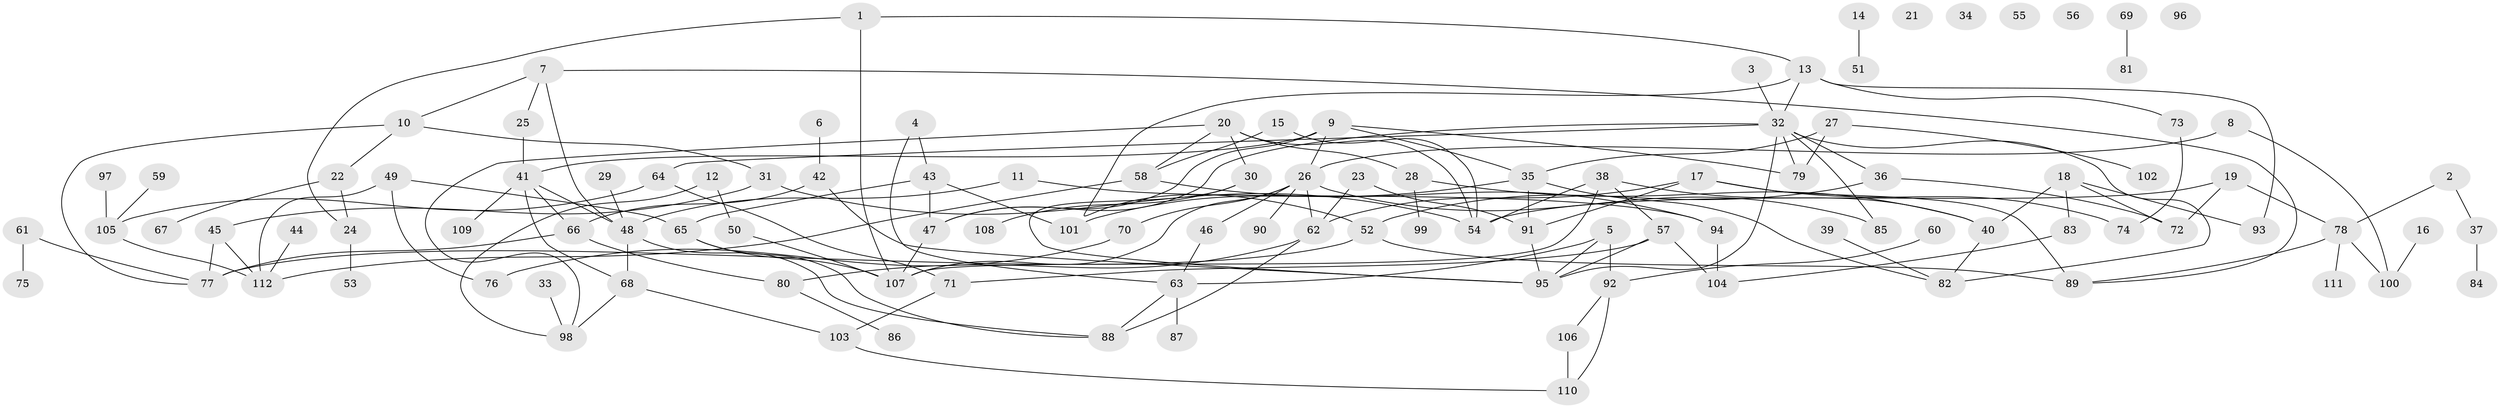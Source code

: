 // Generated by graph-tools (version 1.1) at 2025/49/03/09/25 03:49:08]
// undirected, 112 vertices, 156 edges
graph export_dot {
graph [start="1"]
  node [color=gray90,style=filled];
  1;
  2;
  3;
  4;
  5;
  6;
  7;
  8;
  9;
  10;
  11;
  12;
  13;
  14;
  15;
  16;
  17;
  18;
  19;
  20;
  21;
  22;
  23;
  24;
  25;
  26;
  27;
  28;
  29;
  30;
  31;
  32;
  33;
  34;
  35;
  36;
  37;
  38;
  39;
  40;
  41;
  42;
  43;
  44;
  45;
  46;
  47;
  48;
  49;
  50;
  51;
  52;
  53;
  54;
  55;
  56;
  57;
  58;
  59;
  60;
  61;
  62;
  63;
  64;
  65;
  66;
  67;
  68;
  69;
  70;
  71;
  72;
  73;
  74;
  75;
  76;
  77;
  78;
  79;
  80;
  81;
  82;
  83;
  84;
  85;
  86;
  87;
  88;
  89;
  90;
  91;
  92;
  93;
  94;
  95;
  96;
  97;
  98;
  99;
  100;
  101;
  102;
  103;
  104;
  105;
  106;
  107;
  108;
  109;
  110;
  111;
  112;
  1 -- 13;
  1 -- 24;
  1 -- 107;
  2 -- 37;
  2 -- 78;
  3 -- 32;
  4 -- 43;
  4 -- 63;
  5 -- 63;
  5 -- 92;
  5 -- 95;
  6 -- 42;
  7 -- 10;
  7 -- 25;
  7 -- 48;
  7 -- 89;
  8 -- 26;
  8 -- 100;
  9 -- 26;
  9 -- 35;
  9 -- 41;
  9 -- 47;
  9 -- 79;
  10 -- 22;
  10 -- 31;
  10 -- 77;
  11 -- 48;
  11 -- 94;
  12 -- 50;
  12 -- 98;
  13 -- 32;
  13 -- 52;
  13 -- 73;
  13 -- 93;
  14 -- 51;
  15 -- 54;
  15 -- 58;
  16 -- 100;
  17 -- 62;
  17 -- 74;
  17 -- 89;
  17 -- 91;
  18 -- 40;
  18 -- 72;
  18 -- 83;
  18 -- 93;
  19 -- 54;
  19 -- 72;
  19 -- 78;
  20 -- 28;
  20 -- 30;
  20 -- 54;
  20 -- 58;
  20 -- 98;
  22 -- 24;
  22 -- 67;
  23 -- 62;
  23 -- 91;
  24 -- 53;
  25 -- 41;
  26 -- 46;
  26 -- 62;
  26 -- 70;
  26 -- 85;
  26 -- 90;
  26 -- 107;
  27 -- 35;
  27 -- 79;
  27 -- 102;
  28 -- 40;
  28 -- 99;
  29 -- 48;
  30 -- 95;
  30 -- 108;
  31 -- 45;
  31 -- 54;
  32 -- 36;
  32 -- 47;
  32 -- 64;
  32 -- 79;
  32 -- 82;
  32 -- 85;
  32 -- 95;
  33 -- 98;
  35 -- 82;
  35 -- 91;
  35 -- 101;
  36 -- 52;
  36 -- 72;
  37 -- 84;
  38 -- 40;
  38 -- 54;
  38 -- 57;
  38 -- 107;
  39 -- 82;
  40 -- 82;
  41 -- 48;
  41 -- 66;
  41 -- 68;
  41 -- 109;
  42 -- 66;
  42 -- 95;
  43 -- 47;
  43 -- 65;
  43 -- 101;
  44 -- 112;
  45 -- 77;
  45 -- 112;
  46 -- 63;
  47 -- 107;
  48 -- 68;
  48 -- 88;
  49 -- 65;
  49 -- 76;
  49 -- 112;
  50 -- 107;
  52 -- 77;
  52 -- 89;
  57 -- 71;
  57 -- 95;
  57 -- 104;
  58 -- 94;
  58 -- 112;
  59 -- 105;
  60 -- 92;
  61 -- 75;
  61 -- 77;
  62 -- 80;
  62 -- 88;
  63 -- 87;
  63 -- 88;
  64 -- 71;
  64 -- 105;
  65 -- 88;
  65 -- 107;
  66 -- 77;
  66 -- 80;
  68 -- 98;
  68 -- 103;
  69 -- 81;
  70 -- 76;
  71 -- 103;
  73 -- 74;
  78 -- 89;
  78 -- 100;
  78 -- 111;
  80 -- 86;
  83 -- 104;
  91 -- 95;
  92 -- 106;
  92 -- 110;
  94 -- 104;
  97 -- 105;
  103 -- 110;
  105 -- 112;
  106 -- 110;
}
